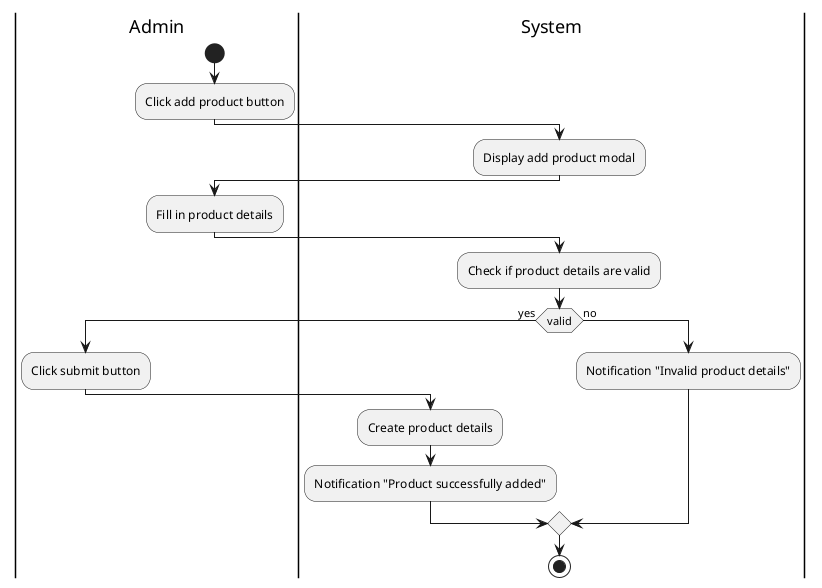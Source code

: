 @startuml Add product
|Admin|
start
:Click add product button;
|System|
:Display add product modal;
|Admin|
:Fill in product details;
|System|
:Check if product details are valid;
if (valid) then (yes)
|Admin|
:Click submit button;
|System|
:Create product details;
:Notification "Product successfully added";
else (no)
|System|
:Notification "Invalid product details";
endif
stop
@enduml